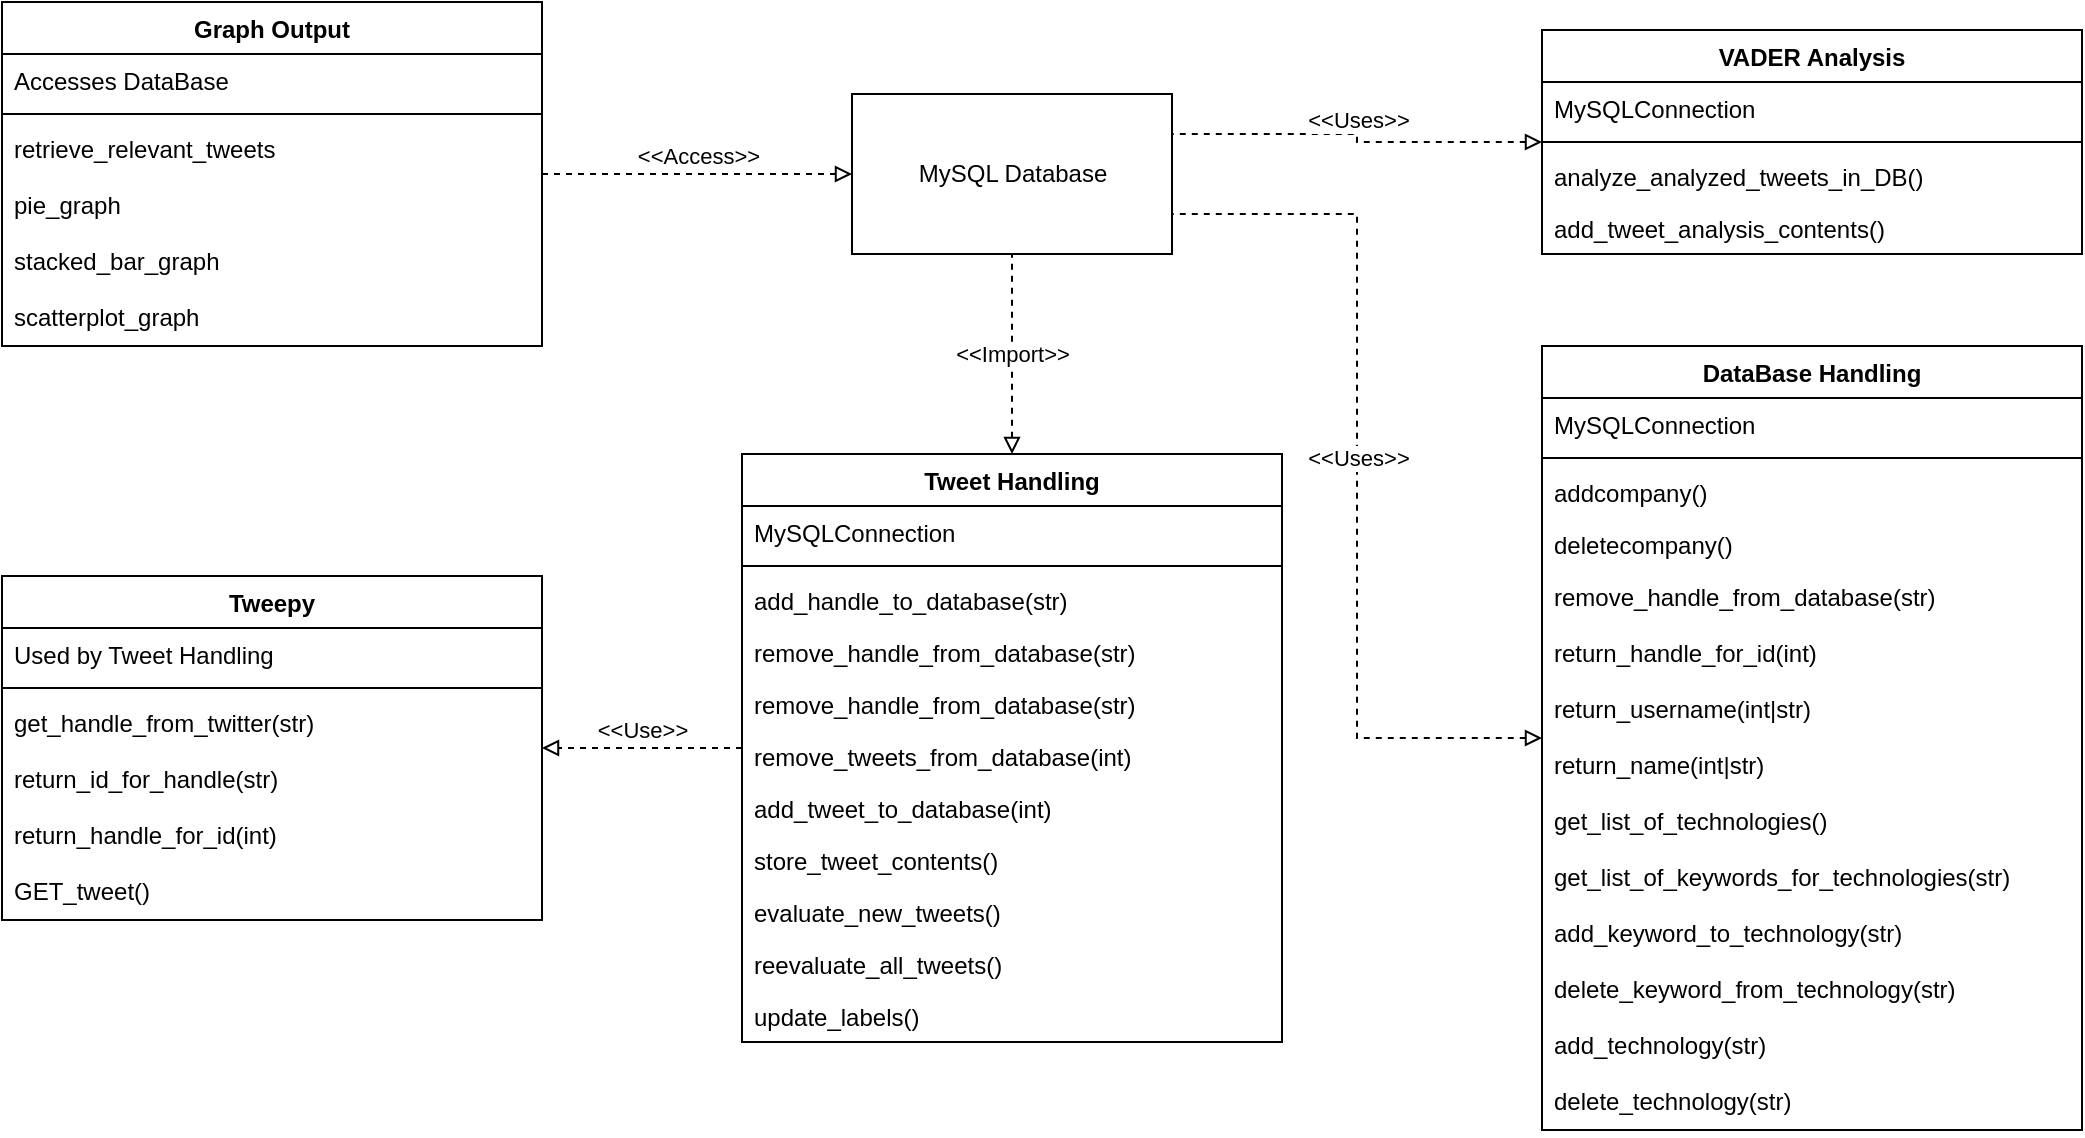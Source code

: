 <mxfile version="20.5.3" type="github">
  <diagram id="C5RBs43oDa-KdzZeNtuy" name="Page-1">
    <mxGraphModel dx="1422" dy="771" grid="1" gridSize="10" guides="1" tooltips="1" connect="1" arrows="1" fold="1" page="1" pageScale="1" pageWidth="827" pageHeight="1169" math="0" shadow="0">
      <root>
        <mxCell id="WIyWlLk6GJQsqaUBKTNV-0" />
        <mxCell id="WIyWlLk6GJQsqaUBKTNV-1" parent="WIyWlLk6GJQsqaUBKTNV-0" />
        <mxCell id="DGMcgEzZv-ii-hW6hJZs-12" value="&amp;lt;&amp;lt;Access&amp;gt;&amp;gt;" style="endArrow=block;dashed=1;html=1;rounded=0;strokeWidth=1;edgeStyle=elbowEdgeStyle;startArrow=none;startFill=0;endFill=0;labelPosition=center;verticalLabelPosition=top;align=center;verticalAlign=bottom;strokeColor=default;" parent="WIyWlLk6GJQsqaUBKTNV-1" source="DGMcgEzZv-ii-hW6hJZs-46" target="DGMcgEzZv-ii-hW6hJZs-397" edge="1">
          <mxGeometry width="50" height="50" relative="1" as="geometry">
            <mxPoint x="370" y="594" as="sourcePoint" />
            <mxPoint x="590" y="189.0" as="targetPoint" />
          </mxGeometry>
        </mxCell>
        <mxCell id="DGMcgEzZv-ii-hW6hJZs-14" value="&lt;div&gt;&amp;lt;&amp;lt;Use&amp;gt;&amp;gt;&lt;/div&gt;" style="endArrow=block;dashed=1;html=1;rounded=0;strokeWidth=1;edgeStyle=elbowEdgeStyle;startArrow=none;startFill=0;endFill=0;labelPosition=center;verticalLabelPosition=top;align=center;verticalAlign=bottom;strokeColor=default;" parent="WIyWlLk6GJQsqaUBKTNV-1" source="DGMcgEzZv-ii-hW6hJZs-331" target="DGMcgEzZv-ii-hW6hJZs-36" edge="1">
          <mxGeometry width="50" height="50" relative="1" as="geometry">
            <mxPoint x="688.8" y="528.68" as="sourcePoint" />
            <mxPoint x="320" y="292.5" as="targetPoint" />
          </mxGeometry>
        </mxCell>
        <mxCell id="DGMcgEzZv-ii-hW6hJZs-16" value="&amp;lt;&amp;lt;Uses&amp;gt;&amp;gt;" style="endArrow=none;dashed=1;html=1;rounded=0;strokeWidth=1;edgeStyle=elbowEdgeStyle;startArrow=block;startFill=0;endFill=0;labelPosition=center;verticalLabelPosition=top;align=center;verticalAlign=bottom;strokeColor=default;entryX=1;entryY=0.75;entryDx=0;entryDy=0;" parent="WIyWlLk6GJQsqaUBKTNV-1" source="DGMcgEzZv-ii-hW6hJZs-351" target="DGMcgEzZv-ii-hW6hJZs-397" edge="1">
          <mxGeometry width="50" height="50" relative="1" as="geometry">
            <mxPoint x="1170" y="490" as="sourcePoint" />
            <mxPoint x="850" y="220" as="targetPoint" />
          </mxGeometry>
        </mxCell>
        <mxCell id="DGMcgEzZv-ii-hW6hJZs-36" value="Tweepy" style="swimlane;fontStyle=1;align=center;verticalAlign=top;childLayout=stackLayout;horizontal=1;startSize=26;horizontalStack=0;resizeParent=1;resizeParentMax=0;resizeLast=0;collapsible=1;marginBottom=0;" parent="WIyWlLk6GJQsqaUBKTNV-1" vertex="1">
          <mxGeometry x="230" y="361" width="270" height="172" as="geometry">
            <mxRectangle x="280" y="390" width="130" height="30" as="alternateBounds" />
          </mxGeometry>
        </mxCell>
        <mxCell id="DGMcgEzZv-ii-hW6hJZs-37" value="Used by Tweet Handling" style="text;strokeColor=none;fillColor=none;align=left;verticalAlign=top;spacingLeft=4;spacingRight=4;overflow=hidden;rotatable=0;points=[[0,0.5],[1,0.5]];portConstraint=eastwest;" parent="DGMcgEzZv-ii-hW6hJZs-36" vertex="1">
          <mxGeometry y="26" width="270" height="26" as="geometry" />
        </mxCell>
        <mxCell id="DGMcgEzZv-ii-hW6hJZs-38" value="" style="line;strokeWidth=1;fillColor=none;align=left;verticalAlign=middle;spacingTop=-1;spacingLeft=3;spacingRight=3;rotatable=0;labelPosition=right;points=[];portConstraint=eastwest;strokeColor=inherit;" parent="DGMcgEzZv-ii-hW6hJZs-36" vertex="1">
          <mxGeometry y="52" width="270" height="8" as="geometry" />
        </mxCell>
        <mxCell id="DGMcgEzZv-ii-hW6hJZs-44" value="get_handle_from_twitter(str)" style="text;strokeColor=none;fillColor=none;align=left;verticalAlign=top;spacingLeft=4;spacingRight=4;overflow=hidden;rotatable=0;points=[[0,0.5],[1,0.5]];portConstraint=eastwest;" parent="DGMcgEzZv-ii-hW6hJZs-36" vertex="1">
          <mxGeometry y="60" width="270" height="28" as="geometry" />
        </mxCell>
        <mxCell id="DGMcgEzZv-ii-hW6hJZs-45" value="return_id_for_handle(str)" style="text;strokeColor=none;fillColor=none;align=left;verticalAlign=top;spacingLeft=4;spacingRight=4;overflow=hidden;rotatable=0;points=[[0,0.5],[1,0.5]];portConstraint=eastwest;" parent="DGMcgEzZv-ii-hW6hJZs-36" vertex="1">
          <mxGeometry y="88" width="270" height="28" as="geometry" />
        </mxCell>
        <mxCell id="DGMcgEzZv-ii-hW6hJZs-375" value="return_handle_for_id(int)" style="text;strokeColor=none;fillColor=none;align=left;verticalAlign=top;spacingLeft=4;spacingRight=4;overflow=hidden;rotatable=0;points=[[0,0.5],[1,0.5]];portConstraint=eastwest;" parent="DGMcgEzZv-ii-hW6hJZs-36" vertex="1">
          <mxGeometry y="116" width="270" height="28" as="geometry" />
        </mxCell>
        <mxCell id="DGMcgEzZv-ii-hW6hJZs-382" value="GET_tweet()" style="text;strokeColor=none;fillColor=none;align=left;verticalAlign=top;spacingLeft=4;spacingRight=4;overflow=hidden;rotatable=0;points=[[0,0.5],[1,0.5]];portConstraint=eastwest;" parent="DGMcgEzZv-ii-hW6hJZs-36" vertex="1">
          <mxGeometry y="144" width="270" height="28" as="geometry" />
        </mxCell>
        <mxCell id="DGMcgEzZv-ii-hW6hJZs-46" value="Graph Output" style="swimlane;fontStyle=1;align=center;verticalAlign=top;childLayout=stackLayout;horizontal=1;startSize=26;horizontalStack=0;resizeParent=1;resizeParentMax=0;resizeLast=0;collapsible=1;marginBottom=0;" parent="WIyWlLk6GJQsqaUBKTNV-1" vertex="1">
          <mxGeometry x="230" y="74" width="270" height="172" as="geometry">
            <mxRectangle x="280" y="390" width="130" height="30" as="alternateBounds" />
          </mxGeometry>
        </mxCell>
        <mxCell id="DGMcgEzZv-ii-hW6hJZs-47" value="Accesses DataBase" style="text;strokeColor=none;fillColor=none;align=left;verticalAlign=top;spacingLeft=4;spacingRight=4;overflow=hidden;rotatable=0;points=[[0,0.5],[1,0.5]];portConstraint=eastwest;" parent="DGMcgEzZv-ii-hW6hJZs-46" vertex="1">
          <mxGeometry y="26" width="270" height="26" as="geometry" />
        </mxCell>
        <mxCell id="DGMcgEzZv-ii-hW6hJZs-48" value="" style="line;strokeWidth=1;fillColor=none;align=left;verticalAlign=middle;spacingTop=-1;spacingLeft=3;spacingRight=3;rotatable=0;labelPosition=right;points=[];portConstraint=eastwest;strokeColor=inherit;" parent="DGMcgEzZv-ii-hW6hJZs-46" vertex="1">
          <mxGeometry y="52" width="270" height="8" as="geometry" />
        </mxCell>
        <mxCell id="DGMcgEzZv-ii-hW6hJZs-50" value="retrieve_relevant_tweets" style="text;strokeColor=none;fillColor=none;align=left;verticalAlign=top;spacingLeft=4;spacingRight=4;overflow=hidden;rotatable=0;points=[[0,0.5],[1,0.5]];portConstraint=eastwest;" parent="DGMcgEzZv-ii-hW6hJZs-46" vertex="1">
          <mxGeometry y="60" width="270" height="28" as="geometry" />
        </mxCell>
        <mxCell id="DGMcgEzZv-ii-hW6hJZs-384" value="pie_graph&#xa;" style="text;strokeColor=none;fillColor=none;align=left;verticalAlign=top;spacingLeft=4;spacingRight=4;overflow=hidden;rotatable=0;points=[[0,0.5],[1,0.5]];portConstraint=eastwest;" parent="DGMcgEzZv-ii-hW6hJZs-46" vertex="1">
          <mxGeometry y="88" width="270" height="28" as="geometry" />
        </mxCell>
        <mxCell id="DGMcgEzZv-ii-hW6hJZs-385" value="stacked_bar_graph" style="text;strokeColor=none;fillColor=none;align=left;verticalAlign=top;spacingLeft=4;spacingRight=4;overflow=hidden;rotatable=0;points=[[0,0.5],[1,0.5]];portConstraint=eastwest;" parent="DGMcgEzZv-ii-hW6hJZs-46" vertex="1">
          <mxGeometry y="116" width="270" height="28" as="geometry" />
        </mxCell>
        <mxCell id="DGMcgEzZv-ii-hW6hJZs-386" value="scatterplot_graph" style="text;strokeColor=none;fillColor=none;align=left;verticalAlign=top;spacingLeft=4;spacingRight=4;overflow=hidden;rotatable=0;points=[[0,0.5],[1,0.5]];portConstraint=eastwest;" parent="DGMcgEzZv-ii-hW6hJZs-46" vertex="1">
          <mxGeometry y="144" width="270" height="28" as="geometry" />
        </mxCell>
        <mxCell id="DGMcgEzZv-ii-hW6hJZs-331" value="Tweet Handling" style="swimlane;fontStyle=1;align=center;verticalAlign=top;childLayout=stackLayout;horizontal=1;startSize=26;horizontalStack=0;resizeParent=1;resizeParentMax=0;resizeLast=0;collapsible=1;marginBottom=0;" parent="WIyWlLk6GJQsqaUBKTNV-1" vertex="1">
          <mxGeometry x="600" y="300" width="270" height="294" as="geometry">
            <mxRectangle x="280" y="390" width="130" height="30" as="alternateBounds" />
          </mxGeometry>
        </mxCell>
        <mxCell id="DGMcgEzZv-ii-hW6hJZs-332" value="MySQLConnection" style="text;strokeColor=none;fillColor=none;align=left;verticalAlign=top;spacingLeft=4;spacingRight=4;overflow=hidden;rotatable=0;points=[[0,0.5],[1,0.5]];portConstraint=eastwest;" parent="DGMcgEzZv-ii-hW6hJZs-331" vertex="1">
          <mxGeometry y="26" width="270" height="26" as="geometry" />
        </mxCell>
        <mxCell id="DGMcgEzZv-ii-hW6hJZs-333" value="" style="line;strokeWidth=1;fillColor=none;align=left;verticalAlign=middle;spacingTop=-1;spacingLeft=3;spacingRight=3;rotatable=0;labelPosition=right;points=[];portConstraint=eastwest;strokeColor=inherit;" parent="DGMcgEzZv-ii-hW6hJZs-331" vertex="1">
          <mxGeometry y="52" width="270" height="8" as="geometry" />
        </mxCell>
        <mxCell id="DGMcgEzZv-ii-hW6hJZs-334" value="add_handle_to_database(str)" style="text;strokeColor=none;fillColor=none;align=left;verticalAlign=top;spacingLeft=4;spacingRight=4;overflow=hidden;rotatable=0;points=[[0,0.5],[1,0.5]];portConstraint=eastwest;" parent="DGMcgEzZv-ii-hW6hJZs-331" vertex="1">
          <mxGeometry y="60" width="270" height="26" as="geometry" />
        </mxCell>
        <mxCell id="DGMcgEzZv-ii-hW6hJZs-373" value="remove_handle_from_database(str)" style="text;strokeColor=none;fillColor=none;align=left;verticalAlign=top;spacingLeft=4;spacingRight=4;overflow=hidden;rotatable=0;points=[[0,0.5],[1,0.5]];portConstraint=eastwest;" parent="DGMcgEzZv-ii-hW6hJZs-331" vertex="1">
          <mxGeometry y="86" width="270" height="26" as="geometry" />
        </mxCell>
        <mxCell id="DGMcgEzZv-ii-hW6hJZs-374" value="remove_handle_from_database(str)" style="text;strokeColor=none;fillColor=none;align=left;verticalAlign=top;spacingLeft=4;spacingRight=4;overflow=hidden;rotatable=0;points=[[0,0.5],[1,0.5]];portConstraint=eastwest;" parent="DGMcgEzZv-ii-hW6hJZs-331" vertex="1">
          <mxGeometry y="112" width="270" height="26" as="geometry" />
        </mxCell>
        <mxCell id="DGMcgEzZv-ii-hW6hJZs-379" value="remove_tweets_from_database(int)" style="text;strokeColor=none;fillColor=none;align=left;verticalAlign=top;spacingLeft=4;spacingRight=4;overflow=hidden;rotatable=0;points=[[0,0.5],[1,0.5]];portConstraint=eastwest;" parent="DGMcgEzZv-ii-hW6hJZs-331" vertex="1">
          <mxGeometry y="138" width="270" height="26" as="geometry" />
        </mxCell>
        <mxCell id="DGMcgEzZv-ii-hW6hJZs-380" value="add_tweet_to_database(int)" style="text;strokeColor=none;fillColor=none;align=left;verticalAlign=top;spacingLeft=4;spacingRight=4;overflow=hidden;rotatable=0;points=[[0,0.5],[1,0.5]];portConstraint=eastwest;" parent="DGMcgEzZv-ii-hW6hJZs-331" vertex="1">
          <mxGeometry y="164" width="270" height="26" as="geometry" />
        </mxCell>
        <mxCell id="DGMcgEzZv-ii-hW6hJZs-383" value="store_tweet_contents()" style="text;strokeColor=none;fillColor=none;align=left;verticalAlign=top;spacingLeft=4;spacingRight=4;overflow=hidden;rotatable=0;points=[[0,0.5],[1,0.5]];portConstraint=eastwest;" parent="DGMcgEzZv-ii-hW6hJZs-331" vertex="1">
          <mxGeometry y="190" width="270" height="26" as="geometry" />
        </mxCell>
        <mxCell id="DGMcgEzZv-ii-hW6hJZs-388" value="evaluate_new_tweets()" style="text;strokeColor=none;fillColor=none;align=left;verticalAlign=top;spacingLeft=4;spacingRight=4;overflow=hidden;rotatable=0;points=[[0,0.5],[1,0.5]];portConstraint=eastwest;" parent="DGMcgEzZv-ii-hW6hJZs-331" vertex="1">
          <mxGeometry y="216" width="270" height="26" as="geometry" />
        </mxCell>
        <mxCell id="DGMcgEzZv-ii-hW6hJZs-389" value="reevaluate_all_tweets()" style="text;strokeColor=none;fillColor=none;align=left;verticalAlign=top;spacingLeft=4;spacingRight=4;overflow=hidden;rotatable=0;points=[[0,0.5],[1,0.5]];portConstraint=eastwest;" parent="DGMcgEzZv-ii-hW6hJZs-331" vertex="1">
          <mxGeometry y="242" width="270" height="26" as="geometry" />
        </mxCell>
        <mxCell id="DGMcgEzZv-ii-hW6hJZs-390" value="update_labels()" style="text;strokeColor=none;fillColor=none;align=left;verticalAlign=top;spacingLeft=4;spacingRight=4;overflow=hidden;rotatable=0;points=[[0,0.5],[1,0.5]];portConstraint=eastwest;" parent="DGMcgEzZv-ii-hW6hJZs-331" vertex="1">
          <mxGeometry y="268" width="270" height="26" as="geometry" />
        </mxCell>
        <mxCell id="DGMcgEzZv-ii-hW6hJZs-341" value="VADER Analysis" style="swimlane;fontStyle=1;align=center;verticalAlign=top;childLayout=stackLayout;horizontal=1;startSize=26;horizontalStack=0;resizeParent=1;resizeParentMax=0;resizeLast=0;collapsible=1;marginBottom=0;" parent="WIyWlLk6GJQsqaUBKTNV-1" vertex="1">
          <mxGeometry x="1000" y="88" width="270" height="112" as="geometry">
            <mxRectangle x="280" y="390" width="130" height="30" as="alternateBounds" />
          </mxGeometry>
        </mxCell>
        <mxCell id="DGMcgEzZv-ii-hW6hJZs-342" value="MySQLConnection" style="text;strokeColor=none;fillColor=none;align=left;verticalAlign=top;spacingLeft=4;spacingRight=4;overflow=hidden;rotatable=0;points=[[0,0.5],[1,0.5]];portConstraint=eastwest;" parent="DGMcgEzZv-ii-hW6hJZs-341" vertex="1">
          <mxGeometry y="26" width="270" height="26" as="geometry" />
        </mxCell>
        <mxCell id="DGMcgEzZv-ii-hW6hJZs-343" value="" style="line;strokeWidth=1;fillColor=none;align=left;verticalAlign=middle;spacingTop=-1;spacingLeft=3;spacingRight=3;rotatable=0;labelPosition=right;points=[];portConstraint=eastwest;strokeColor=inherit;" parent="DGMcgEzZv-ii-hW6hJZs-341" vertex="1">
          <mxGeometry y="52" width="270" height="8" as="geometry" />
        </mxCell>
        <mxCell id="DGMcgEzZv-ii-hW6hJZs-344" value="analyze_analyzed_tweets_in_DB()" style="text;strokeColor=none;fillColor=none;align=left;verticalAlign=top;spacingLeft=4;spacingRight=4;overflow=hidden;rotatable=0;points=[[0,0.5],[1,0.5]];portConstraint=eastwest;" parent="DGMcgEzZv-ii-hW6hJZs-341" vertex="1">
          <mxGeometry y="60" width="270" height="26" as="geometry" />
        </mxCell>
        <mxCell id="DGMcgEzZv-ii-hW6hJZs-345" value="add_tweet_analysis_contents()" style="text;strokeColor=none;fillColor=none;align=left;verticalAlign=top;spacingLeft=4;spacingRight=4;overflow=hidden;rotatable=0;points=[[0,0.5],[1,0.5]];portConstraint=eastwest;" parent="DGMcgEzZv-ii-hW6hJZs-341" vertex="1">
          <mxGeometry y="86" width="270" height="26" as="geometry" />
        </mxCell>
        <mxCell id="DGMcgEzZv-ii-hW6hJZs-351" value="DataBase Handling" style="swimlane;fontStyle=1;align=center;verticalAlign=top;childLayout=stackLayout;horizontal=1;startSize=26;horizontalStack=0;resizeParent=1;resizeParentMax=0;resizeLast=0;collapsible=1;marginBottom=0;" parent="WIyWlLk6GJQsqaUBKTNV-1" vertex="1">
          <mxGeometry x="1000" y="246" width="270" height="392" as="geometry">
            <mxRectangle x="280" y="390" width="130" height="30" as="alternateBounds" />
          </mxGeometry>
        </mxCell>
        <mxCell id="DGMcgEzZv-ii-hW6hJZs-352" value="MySQLConnection" style="text;strokeColor=none;fillColor=none;align=left;verticalAlign=top;spacingLeft=4;spacingRight=4;overflow=hidden;rotatable=0;points=[[0,0.5],[1,0.5]];portConstraint=eastwest;" parent="DGMcgEzZv-ii-hW6hJZs-351" vertex="1">
          <mxGeometry y="26" width="270" height="26" as="geometry" />
        </mxCell>
        <mxCell id="DGMcgEzZv-ii-hW6hJZs-353" value="" style="line;strokeWidth=1;fillColor=none;align=left;verticalAlign=middle;spacingTop=-1;spacingLeft=3;spacingRight=3;rotatable=0;labelPosition=right;points=[];portConstraint=eastwest;strokeColor=inherit;" parent="DGMcgEzZv-ii-hW6hJZs-351" vertex="1">
          <mxGeometry y="52" width="270" height="8" as="geometry" />
        </mxCell>
        <mxCell id="DGMcgEzZv-ii-hW6hJZs-354" value="addcompany()" style="text;strokeColor=none;fillColor=none;align=left;verticalAlign=top;spacingLeft=4;spacingRight=4;overflow=hidden;rotatable=0;points=[[0,0.5],[1,0.5]];portConstraint=eastwest;" parent="DGMcgEzZv-ii-hW6hJZs-351" vertex="1">
          <mxGeometry y="60" width="270" height="26" as="geometry" />
        </mxCell>
        <mxCell id="DGMcgEzZv-ii-hW6hJZs-355" value="deletecompany()" style="text;strokeColor=none;fillColor=none;align=left;verticalAlign=top;spacingLeft=4;spacingRight=4;overflow=hidden;rotatable=0;points=[[0,0.5],[1,0.5]];portConstraint=eastwest;" parent="DGMcgEzZv-ii-hW6hJZs-351" vertex="1">
          <mxGeometry y="86" width="270" height="26" as="geometry" />
        </mxCell>
        <mxCell id="DGMcgEzZv-ii-hW6hJZs-356" value="remove_handle_from_database(str)" style="text;strokeColor=none;fillColor=none;align=left;verticalAlign=top;spacingLeft=4;spacingRight=4;overflow=hidden;rotatable=0;points=[[0,0.5],[1,0.5]];portConstraint=eastwest;" parent="DGMcgEzZv-ii-hW6hJZs-351" vertex="1">
          <mxGeometry y="112" width="270" height="28" as="geometry" />
        </mxCell>
        <mxCell id="DGMcgEzZv-ii-hW6hJZs-357" value="return_handle_for_id(int)" style="text;strokeColor=none;fillColor=none;align=left;verticalAlign=top;spacingLeft=4;spacingRight=4;overflow=hidden;rotatable=0;points=[[0,0.5],[1,0.5]];portConstraint=eastwest;" parent="DGMcgEzZv-ii-hW6hJZs-351" vertex="1">
          <mxGeometry y="140" width="270" height="28" as="geometry" />
        </mxCell>
        <mxCell id="DGMcgEzZv-ii-hW6hJZs-358" value="return_username(int|str)" style="text;strokeColor=none;fillColor=none;align=left;verticalAlign=top;spacingLeft=4;spacingRight=4;overflow=hidden;rotatable=0;points=[[0,0.5],[1,0.5]];portConstraint=eastwest;" parent="DGMcgEzZv-ii-hW6hJZs-351" vertex="1">
          <mxGeometry y="168" width="270" height="28" as="geometry" />
        </mxCell>
        <mxCell id="DGMcgEzZv-ii-hW6hJZs-359" value="return_name(int|str)" style="text;strokeColor=none;fillColor=none;align=left;verticalAlign=top;spacingLeft=4;spacingRight=4;overflow=hidden;rotatable=0;points=[[0,0.5],[1,0.5]];portConstraint=eastwest;" parent="DGMcgEzZv-ii-hW6hJZs-351" vertex="1">
          <mxGeometry y="196" width="270" height="28" as="geometry" />
        </mxCell>
        <mxCell id="DGMcgEzZv-ii-hW6hJZs-360" value="get_list_of_technologies()" style="text;strokeColor=none;fillColor=none;align=left;verticalAlign=top;spacingLeft=4;spacingRight=4;overflow=hidden;rotatable=0;points=[[0,0.5],[1,0.5]];portConstraint=eastwest;" parent="DGMcgEzZv-ii-hW6hJZs-351" vertex="1">
          <mxGeometry y="224" width="270" height="28" as="geometry" />
        </mxCell>
        <mxCell id="DGMcgEzZv-ii-hW6hJZs-391" value="get_list_of_keywords_for_technologies(str)" style="text;strokeColor=none;fillColor=none;align=left;verticalAlign=top;spacingLeft=4;spacingRight=4;overflow=hidden;rotatable=0;points=[[0,0.5],[1,0.5]];portConstraint=eastwest;" parent="DGMcgEzZv-ii-hW6hJZs-351" vertex="1">
          <mxGeometry y="252" width="270" height="28" as="geometry" />
        </mxCell>
        <mxCell id="DGMcgEzZv-ii-hW6hJZs-392" value="add_keyword_to_technology(str)" style="text;strokeColor=none;fillColor=none;align=left;verticalAlign=top;spacingLeft=4;spacingRight=4;overflow=hidden;rotatable=0;points=[[0,0.5],[1,0.5]];portConstraint=eastwest;" parent="DGMcgEzZv-ii-hW6hJZs-351" vertex="1">
          <mxGeometry y="280" width="270" height="28" as="geometry" />
        </mxCell>
        <mxCell id="DGMcgEzZv-ii-hW6hJZs-393" value="delete_keyword_from_technology(str)" style="text;strokeColor=none;fillColor=none;align=left;verticalAlign=top;spacingLeft=4;spacingRight=4;overflow=hidden;rotatable=0;points=[[0,0.5],[1,0.5]];portConstraint=eastwest;" parent="DGMcgEzZv-ii-hW6hJZs-351" vertex="1">
          <mxGeometry y="308" width="270" height="28" as="geometry" />
        </mxCell>
        <mxCell id="DGMcgEzZv-ii-hW6hJZs-394" value="add_technology(str)" style="text;strokeColor=none;fillColor=none;align=left;verticalAlign=top;spacingLeft=4;spacingRight=4;overflow=hidden;rotatable=0;points=[[0,0.5],[1,0.5]];portConstraint=eastwest;" parent="DGMcgEzZv-ii-hW6hJZs-351" vertex="1">
          <mxGeometry y="336" width="270" height="28" as="geometry" />
        </mxCell>
        <mxCell id="DGMcgEzZv-ii-hW6hJZs-395" value="delete_technology(str)" style="text;strokeColor=none;fillColor=none;align=left;verticalAlign=top;spacingLeft=4;spacingRight=4;overflow=hidden;rotatable=0;points=[[0,0.5],[1,0.5]];portConstraint=eastwest;" parent="DGMcgEzZv-ii-hW6hJZs-351" vertex="1">
          <mxGeometry y="364" width="270" height="28" as="geometry" />
        </mxCell>
        <mxCell id="DGMcgEzZv-ii-hW6hJZs-371" value="&amp;lt;&amp;lt;Uses&amp;gt;&amp;gt;" style="endArrow=none;dashed=1;html=1;rounded=0;strokeWidth=1;edgeStyle=elbowEdgeStyle;startArrow=block;startFill=0;endFill=0;labelPosition=center;verticalLabelPosition=top;align=center;verticalAlign=bottom;strokeColor=default;entryX=1;entryY=0.25;entryDx=0;entryDy=0;" parent="WIyWlLk6GJQsqaUBKTNV-1" source="DGMcgEzZv-ii-hW6hJZs-341" target="DGMcgEzZv-ii-hW6hJZs-397" edge="1">
          <mxGeometry width="50" height="50" relative="1" as="geometry">
            <mxPoint x="1245.05" y="187.004" as="sourcePoint" />
            <mxPoint x="860" y="100" as="targetPoint" />
          </mxGeometry>
        </mxCell>
        <mxCell id="DGMcgEzZv-ii-hW6hJZs-397" value="MySQL Database" style="html=1;" parent="WIyWlLk6GJQsqaUBKTNV-1" vertex="1">
          <mxGeometry x="655" y="120" width="160" height="80" as="geometry" />
        </mxCell>
        <mxCell id="DGMcgEzZv-ii-hW6hJZs-401" value="&amp;lt;&amp;lt;Import&amp;gt;&amp;gt;" style="endArrow=none;dashed=1;html=1;rounded=0;exitX=0.5;exitY=0;exitDx=0;exitDy=0;endFill=0;startArrow=block;startFill=0;" parent="WIyWlLk6GJQsqaUBKTNV-1" source="DGMcgEzZv-ii-hW6hJZs-331" target="DGMcgEzZv-ii-hW6hJZs-397" edge="1">
          <mxGeometry width="50" height="50" relative="1" as="geometry">
            <mxPoint x="730" y="460" as="sourcePoint" />
            <mxPoint x="780" y="410" as="targetPoint" />
          </mxGeometry>
        </mxCell>
      </root>
    </mxGraphModel>
  </diagram>
</mxfile>
